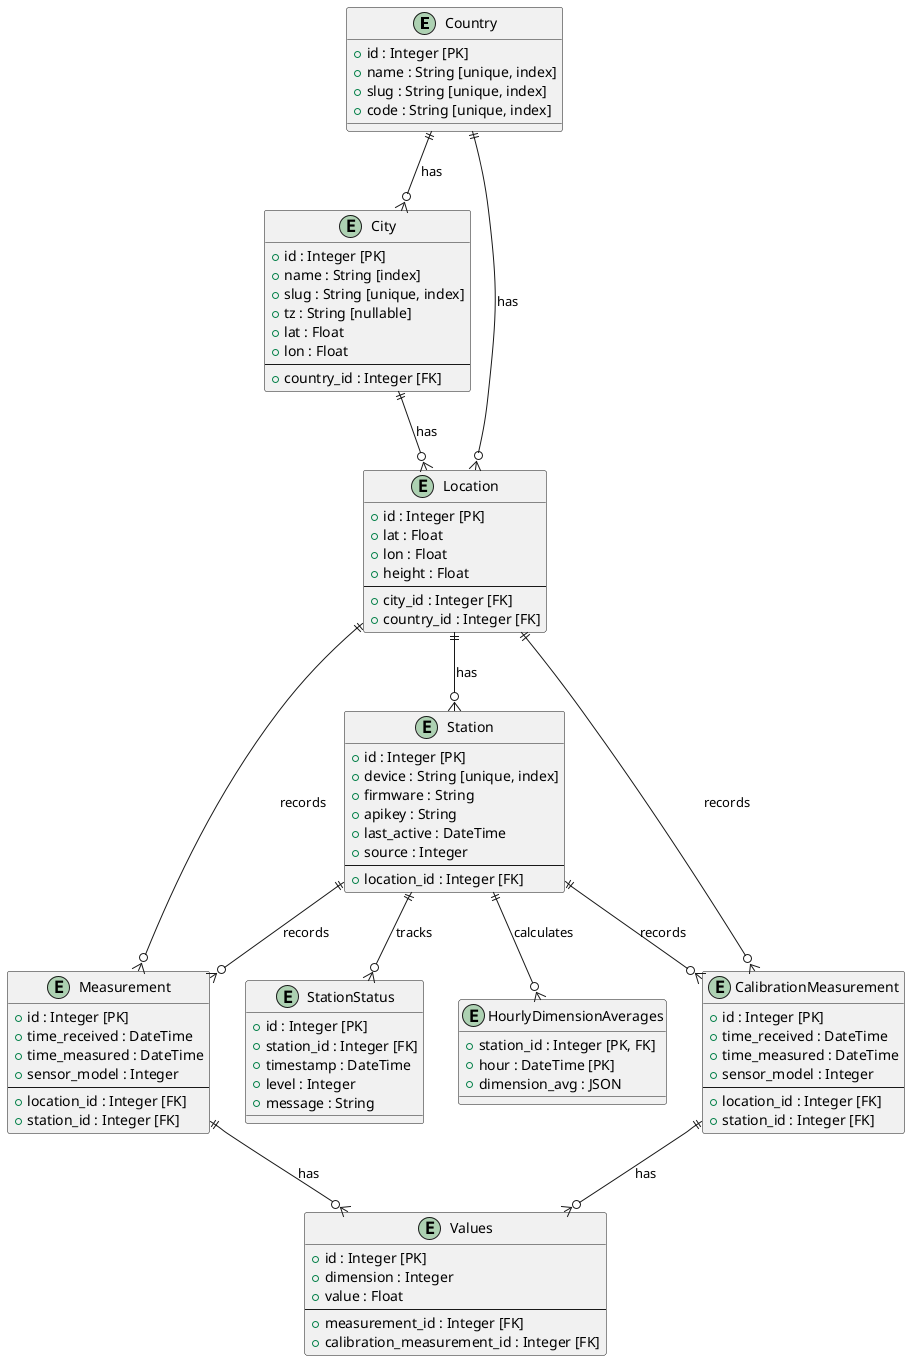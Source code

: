 @startuml
entity "Country" as Country {
    + id : Integer [PK]
    + name : String [unique, index]
    + slug : String [unique, index]
    + code : String [unique, index]
}

entity "City" as City {
    + id : Integer [PK]
    + name : String [index]
    + slug : String [unique, index]
    + tz : String [nullable]
    + lat : Float
    + lon : Float
    --
    + country_id : Integer [FK]
}

entity "Location" as Location {
    + id : Integer [PK]
    + lat : Float
    + lon : Float
    + height : Float
    --
    + city_id : Integer [FK]
    + country_id : Integer [FK]
}

entity "Station" as Station {
    + id : Integer [PK]
    + device : String [unique, index]
    + firmware : String
    + apikey : String
    + last_active : DateTime
    + source : Integer
    --
    + location_id : Integer [FK]
}

entity "Measurement" as Measurement {
    + id : Integer [PK]
    + time_received : DateTime
    + time_measured : DateTime
    + sensor_model : Integer
    --
    + location_id : Integer [FK]
    + station_id : Integer [FK]
}

entity "CalibrationMeasurement" as CalibrationMeasurement {
    + id : Integer [PK]
    + time_received : DateTime
    + time_measured : DateTime
    + sensor_model : Integer
    --
    + location_id : Integer [FK]
    + station_id : Integer [FK]
}

entity "Values" as Values {
    + id : Integer [PK]
    + dimension : Integer
    + value : Float
    --
    + measurement_id : Integer [FK]
    + calibration_measurement_id : Integer [FK]
}

entity "StationStatus" as StationStatus {
    + id : Integer [PK]
    + station_id : Integer [FK]
    + timestamp : DateTime
    + level : Integer
    + message : String
}

entity "HourlyDimensionAverages" as HourlyDimensionAverages {
    + station_id : Integer [PK, FK]
    + hour : DateTime [PK]
    + dimension_avg : JSON
}

' Relationships
Country ||--o{ City : "has"
City ||--o{ Location : "has"
Country ||--o{ Location : "has"
Location ||--o{ Station : "has"
Location ||--o{ Measurement : "records"
Location ||--o{ CalibrationMeasurement : "records"
Station ||--o{ Measurement : "records"
Station ||--o{ CalibrationMeasurement : "records"
Station ||--o{ StationStatus : "tracks"
Station ||--o{ HourlyDimensionAverages : "calculates"
Measurement ||--o{ Values : "has"
CalibrationMeasurement ||--o{ Values : "has"
@enduml